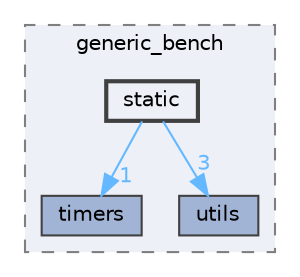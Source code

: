 digraph "external/taskflow/3rd-party/eigen-3.3.7/bench/btl/generic_bench/static"
{
 // LATEX_PDF_SIZE
  bgcolor="transparent";
  edge [fontname=Helvetica,fontsize=10,labelfontname=Helvetica,labelfontsize=10];
  node [fontname=Helvetica,fontsize=10,shape=box,height=0.2,width=0.4];
  compound=true
  subgraph clusterdir_67b07a53b6f43e6e09846caa95aa8959 {
    graph [ bgcolor="#edf0f7", pencolor="grey50", label="generic_bench", fontname=Helvetica,fontsize=10 style="filled,dashed", URL="dir_67b07a53b6f43e6e09846caa95aa8959.html",tooltip=""]
  dir_4909c01b21f3be5b239d3816e34c5386 [label="timers", fillcolor="#a2b4d6", color="grey25", style="filled", URL="dir_4909c01b21f3be5b239d3816e34c5386.html",tooltip=""];
  dir_b21f3e038041b3ba0aa3cbb69754ab83 [label="utils", fillcolor="#a2b4d6", color="grey25", style="filled", URL="dir_b21f3e038041b3ba0aa3cbb69754ab83.html",tooltip=""];
  dir_5db11e2603ef1dcc75a3fe66998b5d18 [label="static", fillcolor="#edf0f7", color="grey25", style="filled,bold", URL="dir_5db11e2603ef1dcc75a3fe66998b5d18.html",tooltip=""];
  }
  dir_5db11e2603ef1dcc75a3fe66998b5d18->dir_4909c01b21f3be5b239d3816e34c5386 [headlabel="1", labeldistance=1.5 headhref="dir_000789_000862.html" href="dir_000789_000862.html" color="steelblue1" fontcolor="steelblue1"];
  dir_5db11e2603ef1dcc75a3fe66998b5d18->dir_b21f3e038041b3ba0aa3cbb69754ab83 [headlabel="3", labeldistance=1.5 headhref="dir_000789_000906.html" href="dir_000789_000906.html" color="steelblue1" fontcolor="steelblue1"];
}
